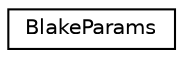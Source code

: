 digraph "Graphical Class Hierarchy"
{
 // LATEX_PDF_SIZE
  edge [fontname="Helvetica",fontsize="10",labelfontname="Helvetica",labelfontsize="10"];
  node [fontname="Helvetica",fontsize="10",shape=record];
  rankdir="LR";
  Node0 [label="BlakeParams",height=0.2,width=0.4,color="black", fillcolor="white", style="filled",URL="$struct_blake_params.html",tooltip="The parallel Blake2 parameters structure"];
}
